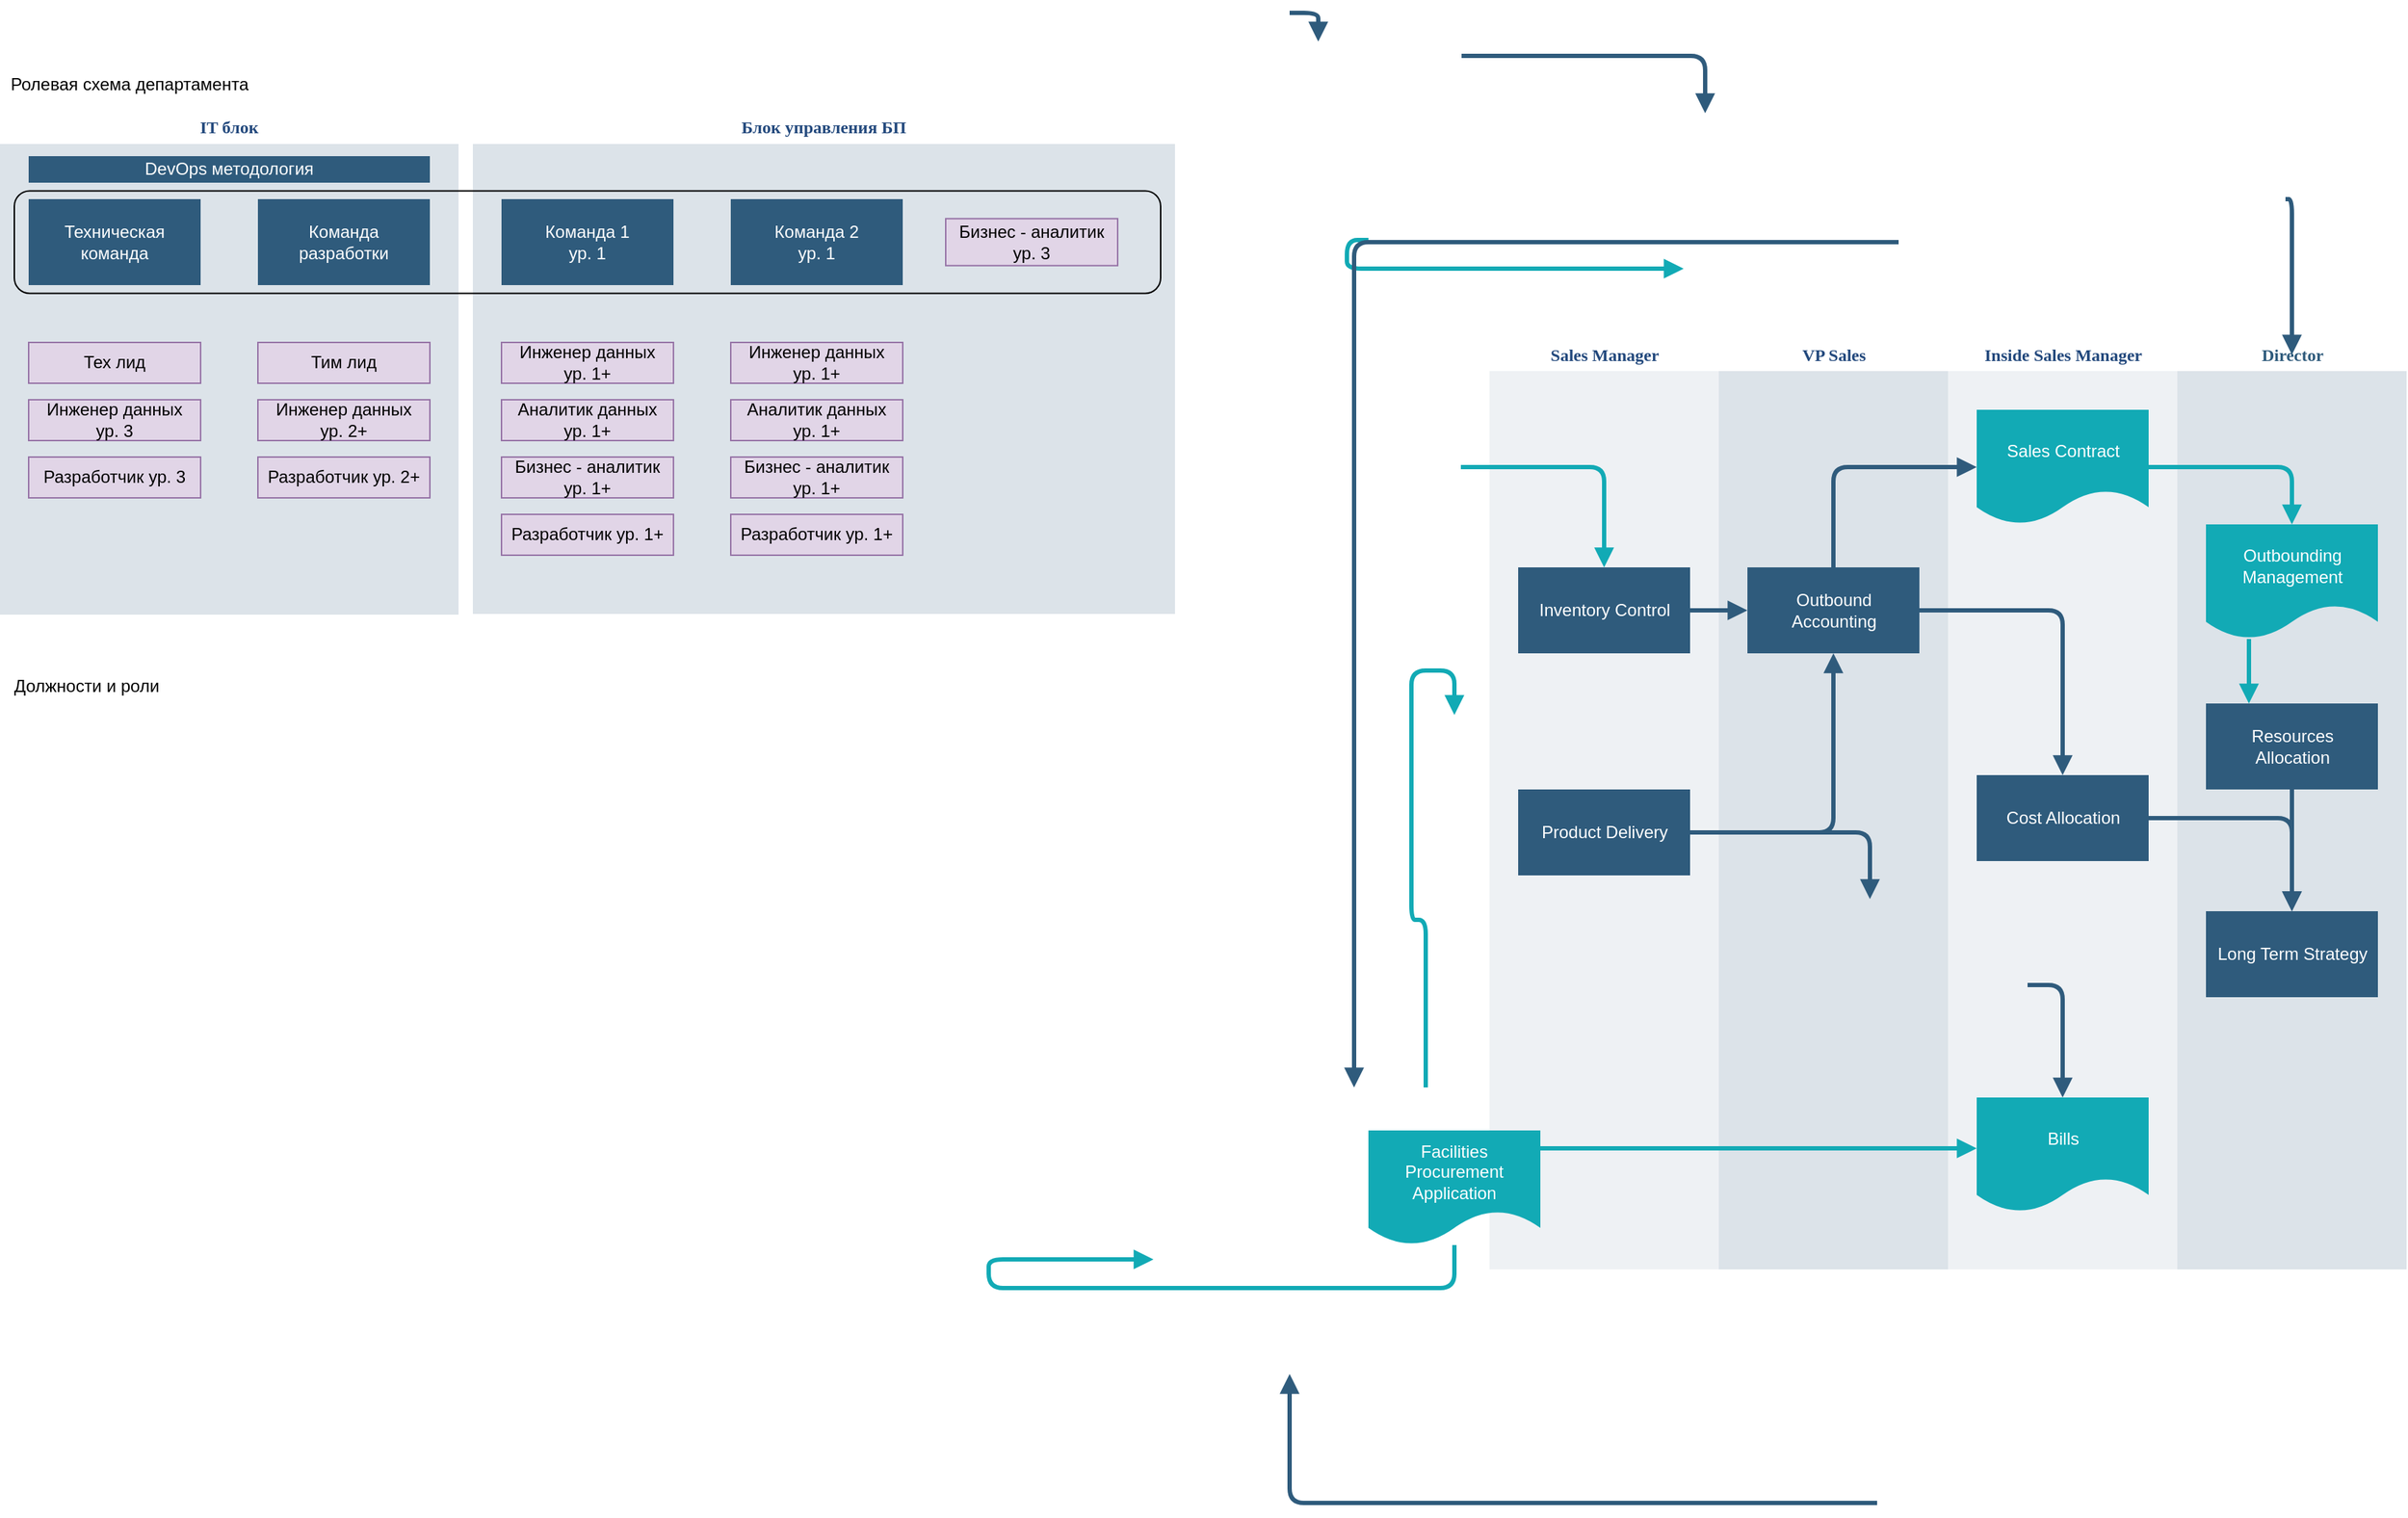 <mxfile version="18.1.2" type="github">
  <diagram id="07fea595-8f29-1299-0266-81d95cde20df" name="Page-1">
    <mxGraphModel dx="2543" dy="789" grid="1" gridSize="10" guides="1" tooltips="1" connect="1" arrows="1" fold="1" page="1" pageScale="1" pageWidth="1169" pageHeight="827" background="#ffffff" math="0" shadow="0">
      <root>
        <mxCell id="0" />
        <mxCell id="1" parent="0" />
        <mxCell id="170" value="&lt;font color=&quot;#23497d&quot;&gt;IT блок&lt;/font&gt;" style="swimlane;whiteSpace=wrap;fillColor=none;swimlaneFillColor=#BAC8D3;fontColor=#2F5B7C;fontFamily=Tahoma;html=1;strokeColor=none;opacity=50;" parent="1" vertex="1">
          <mxGeometry x="-70" y="88.5" width="320" height="351.5" as="geometry">
            <mxRectangle x="20" y="20" width="80" height="23" as="alternateBounds" />
          </mxGeometry>
        </mxCell>
        <mxCell id="171" value="Техническая команда" style="whiteSpace=wrap;shadow=0;fontColor=#FFFFFF;fontFamily=Helvetica;fontStyle=0;html=1;fontSize=12;plain-purple;strokeColor=none;fillColor=#2f5b7c;gradientColor=none;spacing=6;verticalAlign=middle;" parent="170" vertex="1">
          <mxGeometry x="20" y="61.5" width="120" height="60" as="geometry" />
        </mxCell>
        <mxCell id="172" value="Команда разработки" style="whiteSpace=wrap;strokeColor=none;fillColor=#2f5b7c;shadow=0;fontColor=#FFFFFF;fontFamily=Helvetica;fontStyle=0;html=1;fontSize=12;spacing=6;verticalAlign=middle;" parent="170" vertex="1">
          <mxGeometry x="180" y="61.5" width="120" height="60" as="geometry" />
        </mxCell>
        <mxCell id="173" value="Тех лид" style="whiteSpace=wrap;strokeColor=#9673a6;fillColor=#e1d5e7;shadow=0;fontFamily=Helvetica;fontStyle=0;html=1;fontSize=12;spacing=6;verticalAlign=middle;" parent="170" vertex="1">
          <mxGeometry x="20" y="161.5" width="120" height="28.5" as="geometry" />
        </mxCell>
        <mxCell id="182" value="DevOps методология" style="whiteSpace=wrap;strokeColor=none;fillColor=#2f5b7c;shadow=0;fontColor=#FFFFFF;fontFamily=Helvetica;fontStyle=0;html=1;fontSize=12;spacing=6;verticalAlign=middle;" parent="170" vertex="1">
          <mxGeometry x="20" y="31.5" width="280" height="18.5" as="geometry" />
        </mxCell>
        <mxCell id="q-G5kUrWomw_NDkCvjXE-217" value="Инженер данных ур. 3" style="whiteSpace=wrap;strokeColor=#9673a6;fillColor=#e1d5e7;shadow=0;fontFamily=Helvetica;fontStyle=0;html=1;fontSize=12;spacing=6;verticalAlign=middle;" vertex="1" parent="170">
          <mxGeometry x="20" y="201.5" width="120" height="28.5" as="geometry" />
        </mxCell>
        <mxCell id="q-G5kUrWomw_NDkCvjXE-218" value="Разработчик ур. 3" style="whiteSpace=wrap;strokeColor=#9673a6;fillColor=#e1d5e7;shadow=0;fontFamily=Helvetica;fontStyle=0;html=1;fontSize=12;spacing=6;verticalAlign=middle;" vertex="1" parent="170">
          <mxGeometry x="20" y="241.5" width="120" height="28.5" as="geometry" />
        </mxCell>
        <mxCell id="q-G5kUrWomw_NDkCvjXE-219" value="Тим лид" style="whiteSpace=wrap;strokeColor=#9673a6;fillColor=#e1d5e7;shadow=0;fontFamily=Helvetica;fontStyle=0;html=1;fontSize=12;spacing=6;verticalAlign=middle;" vertex="1" parent="170">
          <mxGeometry x="180" y="161.5" width="120" height="28.5" as="geometry" />
        </mxCell>
        <mxCell id="q-G5kUrWomw_NDkCvjXE-220" value="Инженер данных ур. 2+" style="whiteSpace=wrap;strokeColor=#9673a6;fillColor=#e1d5e7;shadow=0;fontFamily=Helvetica;fontStyle=0;html=1;fontSize=12;spacing=6;verticalAlign=middle;" vertex="1" parent="170">
          <mxGeometry x="180" y="201.5" width="120" height="28.5" as="geometry" />
        </mxCell>
        <mxCell id="q-G5kUrWomw_NDkCvjXE-221" value="Разработчик ур. 2+" style="whiteSpace=wrap;strokeColor=#9673a6;fillColor=#e1d5e7;shadow=0;fontFamily=Helvetica;fontStyle=0;html=1;fontSize=12;spacing=6;verticalAlign=middle;" vertex="1" parent="170">
          <mxGeometry x="180" y="241.5" width="120" height="28.5" as="geometry" />
        </mxCell>
        <mxCell id="176" value="&lt;font color=&quot;#23497d&quot;&gt;Inside Sales Manager&lt;/font&gt;" style="swimlane;whiteSpace=wrap;fillColor=none;swimlaneFillColor=#BAC8D3;fontColor=#2F5B7C;fontFamily=Tahoma;html=1;strokeColor=none;opacity=25;" parent="1" vertex="1">
          <mxGeometry x="1289.5" y="247" width="160" height="650" as="geometry">
            <mxRectangle x="20" y="20" width="80" height="23" as="alternateBounds" />
          </mxGeometry>
        </mxCell>
        <mxCell id="177" value="Sales Contract" style="shape=document;whiteSpace=wrap;verticalAlign=middle;strokeColor=none;fillColor=#12aab5;shadow=0;fontColor=#FFFFFF;fontFamily=Helvetica;fontStyle=0;html=1;fontSize=12;spacing=6;spacingBottom=22;" parent="176" vertex="1">
          <mxGeometry x="20" y="50" width="120" height="80" as="geometry" />
        </mxCell>
        <mxCell id="178" value="Bills" style="shape=document;whiteSpace=wrap;verticalAlign=middle;strokeColor=none;fillColor=#12aab5;shadow=0;fontColor=#FFFFFF;fontFamily=Helvetica;fontStyle=0;html=1;fontSize=12;spacing=6;spacingBottom=22;" parent="176" vertex="1">
          <mxGeometry x="20" y="530" width="120" height="80" as="geometry" />
        </mxCell>
        <mxCell id="179" value="Cost Allocation" style="whiteSpace=wrap;strokeColor=none;fillColor=#2f5b7c;shadow=0;fontColor=#FFFFFF;fontFamily=Helvetica;fontStyle=0;html=1;fontSize=12;spacing=6;verticalAlign=middle;" parent="176" vertex="1">
          <mxGeometry x="20" y="305" width="120" height="60" as="geometry" />
        </mxCell>
        <mxCell id="180" value="&lt;font color=&quot;#23497d&quot;&gt;VP Sales&lt;/font&gt;" style="swimlane;whiteSpace=wrap;fillColor=none;swimlaneFillColor=#BAC8D3;fontColor=#2F5B7C;fontFamily=Tahoma;html=1;strokeColor=none;opacity=50;" parent="1" vertex="1">
          <mxGeometry x="1129.5" y="247" width="160" height="650" as="geometry">
            <mxRectangle x="20" y="20" width="80" height="23" as="alternateBounds" />
          </mxGeometry>
        </mxCell>
        <mxCell id="181" value="Outbound Accounting" style="whiteSpace=wrap;fillColor=#2f5b7c;strokeColor=none;shadow=0;fontColor=#FFFFFF;fontFamily=Helvetica;fontStyle=0;html=1;fontSize=12;spacing=6;verticalAlign=middle;" parent="180" vertex="1">
          <mxGeometry x="20" y="160" width="120" height="60" as="geometry" />
        </mxCell>
        <mxCell id="193" value="&lt;font color=&quot;#23497d&quot;&gt;Sales Manager&lt;/font&gt;" style="swimlane;whiteSpace=wrap;fillColor=none;swimlaneFillColor=#BAC8D3;fontColor=#2F5B7C;fontFamily=Tahoma;html=1;strokeColor=none;opacity=25;" parent="1" vertex="1">
          <mxGeometry x="969.5" y="247" width="160" height="650" as="geometry">
            <mxRectangle x="20" y="20" width="80" height="23" as="alternateBounds" />
          </mxGeometry>
        </mxCell>
        <mxCell id="194" value="Inventory Control" style="whiteSpace=wrap;strokeColor=none;fillColor=#2f5b7c;shadow=0;fontColor=#FFFFFF;fontFamily=Helvetica;fontStyle=0;html=1;fontSize=12;spacing=6;verticalAlign=middle;" parent="193" vertex="1">
          <mxGeometry x="20" y="160" width="120" height="60" as="geometry" />
        </mxCell>
        <mxCell id="195" value="Product Delivery" style="whiteSpace=wrap;strokeColor=none;fillColor=#2f5b7c;shadow=0;fontColor=#FFFFFF;fontFamily=Helvetica;fontStyle=0;html=1;fontSize=12;spacing=6;verticalAlign=middle;" parent="193" vertex="1">
          <mxGeometry x="20" y="315" width="120" height="60" as="geometry" />
        </mxCell>
        <mxCell id="196" value="Director" style="swimlane;whiteSpace=wrap;fillColor=none;swimlaneFillColor=#BAC8D3;fontColor=#2F5B7C;fontFamily=Tahoma;html=1;strokeColor=none;opacity=50;" parent="1" vertex="1">
          <mxGeometry x="1449.5" y="247" width="160" height="650" as="geometry">
            <mxRectangle x="20" y="20" width="80" height="23" as="alternateBounds" />
          </mxGeometry>
        </mxCell>
        <mxCell id="197" value="Outbounding Management" style="shape=document;whiteSpace=wrap;verticalAlign=middle;strokeColor=none;fillColor=#12aab5;shadow=0;fontColor=#FFFFFF;fontFamily=Helvetica;fontStyle=0;html=1;fontSize=12;spacing=6;spacingBottom=22;" parent="196" vertex="1">
          <mxGeometry x="20" y="130" width="120" height="80" as="geometry" />
        </mxCell>
        <mxCell id="198" value="Resources Allocation" style="whiteSpace=wrap;strokeColor=none;fillColor=#2f5b7c;shadow=0;fontColor=#FFFFFF;fontFamily=Helvetica;fontStyle=0;html=1;fontSize=12;spacing=6;verticalAlign=middle;" parent="196" vertex="1">
          <mxGeometry x="20" y="255" width="120" height="60" as="geometry" />
        </mxCell>
        <mxCell id="199" value="Long Term Strategy" style="whiteSpace=wrap;strokeColor=none;fillColor=#2f5b7c;shadow=0;fontColor=#FFFFFF;fontFamily=Helvetica;fontStyle=0;html=1;fontSize=12;spacing=6;verticalAlign=middle;" parent="196" vertex="1">
          <mxGeometry x="20" y="400" width="120" height="60" as="geometry" />
        </mxCell>
        <mxCell id="200" value="" style="edgeStyle=segmentEdgeStyle;strokeColor=#2F5B7C;strokeWidth=3;html=1;endArrow=block;endFill=1;" parent="196" source="198" target="199" edge="1">
          <mxGeometry width="100" height="100" relative="1" as="geometry">
            <mxPoint x="30" y="570" as="sourcePoint" />
            <mxPoint x="130" y="470" as="targetPoint" />
          </mxGeometry>
        </mxCell>
        <mxCell id="201" value="" style="edgeStyle=segmentEdgeStyle;entryX=0.25;entryY=0;strokeColor=#12AAB5;strokeWidth=3;html=1;endArrow=block;endFill=1;" parent="196" source="197" target="198" edge="1">
          <mxGeometry width="100" height="100" relative="1" as="geometry">
            <mxPoint x="-120" y="260" as="sourcePoint" />
            <mxPoint x="-20" y="160" as="targetPoint" />
          </mxGeometry>
        </mxCell>
        <mxCell id="202" value="" style="edgeStyle=segmentEdgeStyle;strokeColor=#2F5B7C;strokeWidth=3;html=1;endArrow=block;endFill=1;" parent="1" edge="1">
          <mxGeometry x="314.5" y="247" width="100" height="100" as="geometry">
            <mxPoint x="950" y="50" as="sourcePoint" />
            <mxPoint x="1120" y="90" as="targetPoint" />
          </mxGeometry>
        </mxCell>
        <mxCell id="203" value="" style="edgeStyle=segmentEdgeStyle;strokeColor=#12AAB5;strokeWidth=3;html=1;endArrow=block;endFill=1;" parent="1" edge="1">
          <mxGeometry x="629.5" y="592" width="100" height="100" as="geometry">
            <mxPoint x="925" y="770" as="sourcePoint" />
            <mxPoint x="945" y="510" as="targetPoint" />
            <Array as="points">
              <mxPoint x="925" y="653" />
              <mxPoint x="915" y="653" />
              <mxPoint x="915" y="479" />
              <mxPoint x="945" y="479" />
            </Array>
          </mxGeometry>
        </mxCell>
        <mxCell id="204" value="" style="edgeStyle=segmentEdgeStyle;strokeColor=#2F5B7C;strokeWidth=3;html=1;endArrow=block;endFill=1;" parent="1" edge="1">
          <mxGeometry x="1329.5" y="258.5" width="100" height="100" as="geometry">
            <mxPoint x="1525" y="150" as="sourcePoint" />
            <mxPoint x="1529.5" y="258.5" as="targetPoint" />
          </mxGeometry>
        </mxCell>
        <mxCell id="205" value="" style="edgeStyle=segmentEdgeStyle;strokeColor=#12AAB5;strokeWidth=3;html=1;endArrow=block;endFill=1;" parent="1" source="185" edge="1">
          <mxGeometry x="619.5" y="553.5" width="100" height="100" as="geometry">
            <mxPoint x="769.5" y="938.5" as="sourcePoint" />
            <mxPoint x="735" y="890" as="targetPoint" />
            <Array as="points">
              <mxPoint x="945" y="910" />
              <mxPoint x="620" y="910" />
              <mxPoint x="620" y="890" />
            </Array>
          </mxGeometry>
        </mxCell>
        <mxCell id="206" value="" style="edgeStyle=elbowEdgeStyle;elbow=vertical;strokeColor=#12AAB5;strokeWidth=3;html=1;endArrow=block;endFill=1;" parent="1" target="178" edge="1">
          <mxGeometry x="949.5" y="782" width="100" height="100" as="geometry">
            <mxPoint x="949.5" y="812.5" as="sourcePoint" />
            <mxPoint x="1109.5" y="677" as="targetPoint" />
          </mxGeometry>
        </mxCell>
        <mxCell id="208" value="" style="edgeStyle=segmentEdgeStyle;strokeColor=#12AAB5;strokeWidth=3;html=1;endArrow=block;endFill=1;" parent="1" target="194" edge="1">
          <mxGeometry x="949.5" y="337" width="100" height="100" as="geometry">
            <mxPoint x="949.5" y="337" as="sourcePoint" />
            <mxPoint x="1009.5" y="307" as="targetPoint" />
          </mxGeometry>
        </mxCell>
        <mxCell id="209" value="" style="edgeStyle=none;strokeColor=#2F5B7C;strokeWidth=3;html=1;endArrow=block;endFill=1;" parent="1" source="194" target="181" edge="1">
          <mxGeometry x="1109.5" y="437" width="100" height="100" as="geometry">
            <mxPoint x="1149.5" y="617" as="sourcePoint" />
            <mxPoint x="1249.5" y="517" as="targetPoint" />
          </mxGeometry>
        </mxCell>
        <mxCell id="210" value="" style="edgeStyle=segmentEdgeStyle;strokeColor=#12AAB5;strokeWidth=3;html=1;endArrow=block;endFill=1;" parent="1" edge="1">
          <mxGeometry x="869.5" y="552" width="100" height="100" as="geometry">
            <mxPoint x="885" y="178.5" as="sourcePoint" />
            <mxPoint x="1105" y="198.5" as="targetPoint" />
            <Array as="points">
              <mxPoint x="870" y="178.5" />
              <mxPoint x="870" y="198.5" />
            </Array>
          </mxGeometry>
        </mxCell>
        <mxCell id="211" value="" style="edgeStyle=segmentEdgeStyle;strokeColor=#2F5B7C;strokeWidth=3;html=1;endArrow=block;endFill=1;" parent="1" source="195" target="181" edge="1">
          <mxGeometry x="1109.5" y="467" width="100" height="100" as="geometry">
            <mxPoint x="1109.5" y="597" as="sourcePoint" />
            <mxPoint x="1209.5" y="497" as="targetPoint" />
          </mxGeometry>
        </mxCell>
        <mxCell id="212" value="" style="edgeStyle=segmentEdgeStyle;strokeColor=#2F5B7C;strokeWidth=3;html=1;endArrow=block;endFill=1;" parent="1" source="195" edge="1">
          <mxGeometry x="1109.5" y="592" width="100" height="100" as="geometry">
            <mxPoint x="979.5" y="747" as="sourcePoint" />
            <mxPoint x="1235" y="638.5" as="targetPoint" />
          </mxGeometry>
        </mxCell>
        <mxCell id="213" value="" style="edgeStyle=segmentEdgeStyle;strokeColor=#2F5B7C;strokeWidth=3;html=1;endArrow=block;endFill=1;" parent="1" source="181" target="177" edge="1">
          <mxGeometry x="1209.5" y="337" width="100" height="100" as="geometry">
            <mxPoint x="1329.5" y="537" as="sourcePoint" />
            <mxPoint x="1429.5" y="437" as="targetPoint" />
            <Array as="points">
              <mxPoint x="1209.5" y="337" />
            </Array>
          </mxGeometry>
        </mxCell>
        <mxCell id="214" value="" style="edgeStyle=segmentEdgeStyle;strokeColor=#2F5B7C;strokeWidth=3;html=1;endArrow=block;endFill=1;" parent="1" source="181" target="179" edge="1">
          <mxGeometry x="1269.5" y="437" width="100" height="100" as="geometry">
            <mxPoint x="1319.5" y="547" as="sourcePoint" />
            <mxPoint x="1419.5" y="447" as="targetPoint" />
          </mxGeometry>
        </mxCell>
        <mxCell id="215" value="" style="edgeStyle=segmentEdgeStyle;strokeColor=#2F5B7C;strokeWidth=3;html=1;endArrow=block;endFill=1;" parent="1" target="178" edge="1">
          <mxGeometry x="1269.5" y="697" width="100" height="100" as="geometry">
            <mxPoint x="1345" y="698.5" as="sourcePoint" />
            <mxPoint x="1449.5" y="637" as="targetPoint" />
          </mxGeometry>
        </mxCell>
        <mxCell id="216" value="" style="edgeStyle=segmentEdgeStyle;strokeColor=#2F5B7C;strokeWidth=3;html=1;endArrow=block;endFill=1;" parent="1" source="179" target="199" edge="1">
          <mxGeometry x="1429.5" y="582" width="100" height="100" as="geometry">
            <mxPoint x="1559.5" y="657" as="sourcePoint" />
            <mxPoint x="1659.5" y="557" as="targetPoint" />
          </mxGeometry>
        </mxCell>
        <mxCell id="217" value="" style="edgeStyle=segmentEdgeStyle;strokeColor=#12AAB5;strokeWidth=3;html=1;endArrow=block;endFill=1;" parent="1" source="177" target="197" edge="1">
          <mxGeometry x="1429.5" y="337" width="100" height="100" as="geometry">
            <mxPoint x="1319.5" y="507" as="sourcePoint" />
            <mxPoint x="1419.5" y="407" as="targetPoint" />
          </mxGeometry>
        </mxCell>
        <mxCell id="185" value="&lt;font color=&quot;#ffffff&quot;&gt;Facilities Procurement&lt;br&gt;Application&lt;/font&gt;&lt;br&gt; " style="shape=document;whiteSpace=wrap;verticalAlign=middle;strokeColor=none;fillColor=#12aab5;shadow=0;fontColor=#FFFFFF;fontFamily=Helvetica;fontStyle=0;html=1;fontSize=12;spacing=6;spacingBottom=22;" parent="1" vertex="1">
          <mxGeometry x="885" y="800" width="120" height="80" as="geometry" />
        </mxCell>
        <mxCell id="186" value="" style="edgeStyle=segmentEdgeStyle;strokeColor=#2F5B7C;strokeWidth=3;html=1;endArrow=block;endFill=1;" parent="1" edge="1">
          <mxGeometry width="100" height="100" relative="1" as="geometry">
            <mxPoint x="1255" y="180" as="sourcePoint" />
            <mxPoint x="875" y="770" as="targetPoint" />
          </mxGeometry>
        </mxCell>
        <mxCell id="175" value="" style="edgeStyle=segmentEdgeStyle;strokeColor=#2F5B7C;strokeWidth=3;html=1;endArrow=block;endFill=1;" parent="1" edge="1">
          <mxGeometry width="100" height="100" relative="1" as="geometry">
            <mxPoint x="830" y="20" as="sourcePoint" />
            <mxPoint x="850" y="40" as="targetPoint" />
          </mxGeometry>
        </mxCell>
        <mxCell id="174" value="" style="edgeStyle=segmentEdgeStyle;strokeColor=#2F5B7C;strokeWidth=3;html=1;endArrow=block;endFill=1;" parent="1" edge="1">
          <mxGeometry width="100" height="100" relative="1" as="geometry">
            <mxPoint x="1240" y="1060" as="sourcePoint" />
            <mxPoint x="830" y="970" as="targetPoint" />
          </mxGeometry>
        </mxCell>
        <mxCell id="q-G5kUrWomw_NDkCvjXE-231" value="Ролевая схема департамента" style="text;html=1;align=center;verticalAlign=middle;resizable=0;points=[];autosize=1;strokeColor=none;fillColor=none;" vertex="1" parent="1">
          <mxGeometry x="-70" y="60" width="180" height="20" as="geometry" />
        </mxCell>
        <mxCell id="183" value="&lt;font color=&quot;#23497d&quot;&gt;Блок управления БП&lt;/font&gt;" style="swimlane;whiteSpace=wrap;fillColor=none;swimlaneFillColor=#BAC8D3;fontColor=#2F5B7C;fontFamily=Tahoma;html=1;strokeColor=none;opacity=50;" parent="1" vertex="1">
          <mxGeometry x="260" y="88.5" width="490" height="351" as="geometry">
            <mxRectangle x="270" y="110" width="80" height="23" as="alternateBounds" />
          </mxGeometry>
        </mxCell>
        <mxCell id="184" value="Команда 1&lt;br&gt;ур. 1" style="whiteSpace=wrap;shadow=0;fontColor=#FFFFFF;fontFamily=Helvetica;fontStyle=0;html=1;fontSize=12;plain-purple;strokeColor=none;fillColor=#2f5b7c;gradientColor=none;spacing=6;verticalAlign=middle;" parent="183" vertex="1">
          <mxGeometry x="20" y="61.5" width="120" height="60" as="geometry" />
        </mxCell>
        <mxCell id="q-G5kUrWomw_NDkCvjXE-222" value="Команда 2&lt;br&gt;ур. 1" style="whiteSpace=wrap;shadow=0;fontColor=#FFFFFF;fontFamily=Helvetica;fontStyle=0;html=1;fontSize=12;plain-purple;strokeColor=none;fillColor=#2f5b7c;gradientColor=none;spacing=6;verticalAlign=middle;" vertex="1" parent="183">
          <mxGeometry x="180" y="61.5" width="120" height="60" as="geometry" />
        </mxCell>
        <mxCell id="q-G5kUrWomw_NDkCvjXE-223" value="Инженер данных ур. 1+" style="whiteSpace=wrap;strokeColor=#9673a6;fillColor=#e1d5e7;shadow=0;fontFamily=Helvetica;fontStyle=0;html=1;fontSize=12;spacing=6;verticalAlign=middle;" vertex="1" parent="183">
          <mxGeometry x="20" y="161.5" width="120" height="28.5" as="geometry" />
        </mxCell>
        <mxCell id="q-G5kUrWomw_NDkCvjXE-224" value="Аналитик данных ур. 1+" style="whiteSpace=wrap;strokeColor=#9673a6;fillColor=#e1d5e7;shadow=0;fontFamily=Helvetica;fontStyle=0;html=1;fontSize=12;spacing=6;verticalAlign=middle;" vertex="1" parent="183">
          <mxGeometry x="20" y="201.5" width="120" height="28.5" as="geometry" />
        </mxCell>
        <mxCell id="q-G5kUrWomw_NDkCvjXE-225" value="Бизнес - аналитик ур. 1+" style="whiteSpace=wrap;strokeColor=#9673a6;fillColor=#e1d5e7;shadow=0;fontFamily=Helvetica;fontStyle=0;html=1;fontSize=12;spacing=6;verticalAlign=middle;" vertex="1" parent="183">
          <mxGeometry x="20" y="241.5" width="120" height="28.5" as="geometry" />
        </mxCell>
        <mxCell id="q-G5kUrWomw_NDkCvjXE-226" value="Разработчик ур. 1+" style="whiteSpace=wrap;strokeColor=#9673a6;fillColor=#e1d5e7;shadow=0;fontFamily=Helvetica;fontStyle=0;html=1;fontSize=12;spacing=6;verticalAlign=middle;" vertex="1" parent="183">
          <mxGeometry x="20" y="281.5" width="120" height="28.5" as="geometry" />
        </mxCell>
        <mxCell id="q-G5kUrWomw_NDkCvjXE-227" value="Инженер данных ур. 1+" style="whiteSpace=wrap;strokeColor=#9673a6;fillColor=#e1d5e7;shadow=0;fontFamily=Helvetica;fontStyle=0;html=1;fontSize=12;spacing=6;verticalAlign=middle;" vertex="1" parent="183">
          <mxGeometry x="180" y="161.5" width="120" height="28.5" as="geometry" />
        </mxCell>
        <mxCell id="q-G5kUrWomw_NDkCvjXE-228" value="Аналитик данных ур. 1+" style="whiteSpace=wrap;strokeColor=#9673a6;fillColor=#e1d5e7;shadow=0;fontFamily=Helvetica;fontStyle=0;html=1;fontSize=12;spacing=6;verticalAlign=middle;" vertex="1" parent="183">
          <mxGeometry x="180" y="201.5" width="120" height="28.5" as="geometry" />
        </mxCell>
        <mxCell id="q-G5kUrWomw_NDkCvjXE-229" value="Бизнес - аналитик ур. 1+" style="whiteSpace=wrap;strokeColor=#9673a6;fillColor=#e1d5e7;shadow=0;fontFamily=Helvetica;fontStyle=0;html=1;fontSize=12;spacing=6;verticalAlign=middle;" vertex="1" parent="183">
          <mxGeometry x="180" y="241.5" width="120" height="28.5" as="geometry" />
        </mxCell>
        <mxCell id="q-G5kUrWomw_NDkCvjXE-230" value="Разработчик ур. 1+" style="whiteSpace=wrap;strokeColor=#9673a6;fillColor=#e1d5e7;shadow=0;fontFamily=Helvetica;fontStyle=0;html=1;fontSize=12;spacing=6;verticalAlign=middle;" vertex="1" parent="183">
          <mxGeometry x="180" y="281.5" width="120" height="28.5" as="geometry" />
        </mxCell>
        <mxCell id="q-G5kUrWomw_NDkCvjXE-232" value="" style="rounded=1;whiteSpace=wrap;html=1;fillColor=none;" vertex="1" parent="183">
          <mxGeometry x="-320" y="55.75" width="800" height="71.5" as="geometry" />
        </mxCell>
        <mxCell id="q-G5kUrWomw_NDkCvjXE-233" value="Бизнес - аналитик ур. 3" style="whiteSpace=wrap;strokeColor=#9673a6;fillColor=#e1d5e7;shadow=0;fontFamily=Helvetica;fontStyle=0;html=1;fontSize=12;spacing=6;verticalAlign=middle;" vertex="1" parent="183">
          <mxGeometry x="330" y="75.13" width="120" height="32.75" as="geometry" />
        </mxCell>
        <mxCell id="q-G5kUrWomw_NDkCvjXE-234" value="Должности и роли" style="text;html=1;align=center;verticalAlign=middle;resizable=0;points=[];autosize=1;strokeColor=none;fillColor=none;" vertex="1" parent="1">
          <mxGeometry x="-70" y="480" width="120" height="20" as="geometry" />
        </mxCell>
      </root>
    </mxGraphModel>
  </diagram>
</mxfile>
